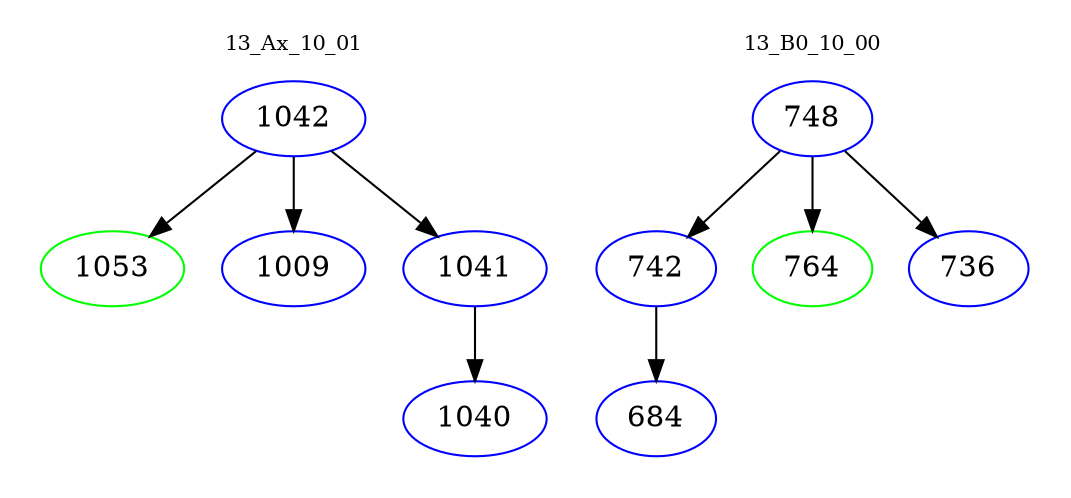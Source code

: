 digraph{
subgraph cluster_0 {
color = white
label = "13_Ax_10_01";
fontsize=10;
T0_1042 [label="1042", color="blue"]
T0_1042 -> T0_1053 [color="black"]
T0_1053 [label="1053", color="green"]
T0_1042 -> T0_1009 [color="black"]
T0_1009 [label="1009", color="blue"]
T0_1042 -> T0_1041 [color="black"]
T0_1041 [label="1041", color="blue"]
T0_1041 -> T0_1040 [color="black"]
T0_1040 [label="1040", color="blue"]
}
subgraph cluster_1 {
color = white
label = "13_B0_10_00";
fontsize=10;
T1_748 [label="748", color="blue"]
T1_748 -> T1_742 [color="black"]
T1_742 [label="742", color="blue"]
T1_742 -> T1_684 [color="black"]
T1_684 [label="684", color="blue"]
T1_748 -> T1_764 [color="black"]
T1_764 [label="764", color="green"]
T1_748 -> T1_736 [color="black"]
T1_736 [label="736", color="blue"]
}
}
